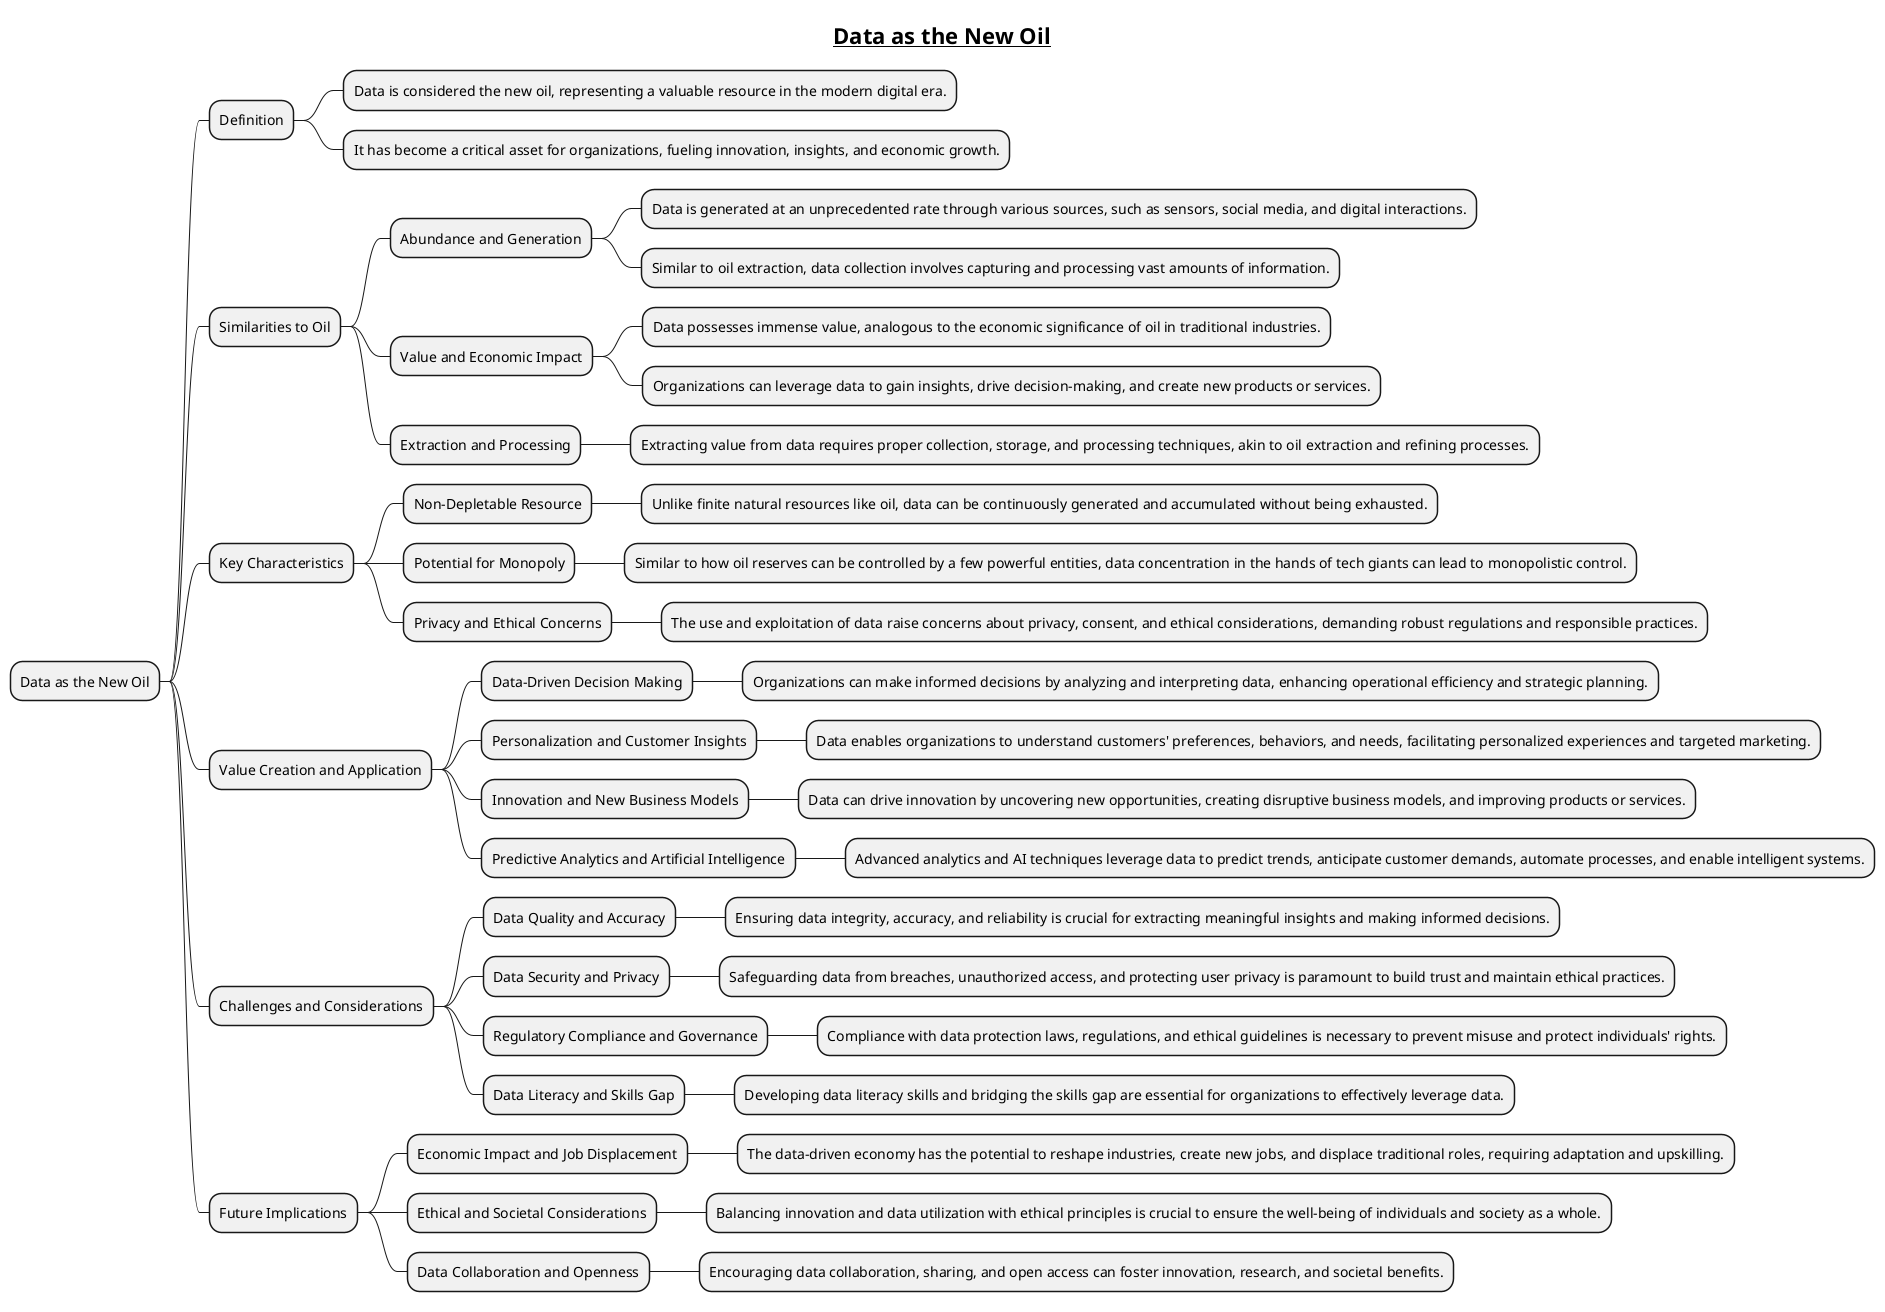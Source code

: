 @startmindmap
title =__Data as the New Oil__

* Data as the New Oil
** Definition
*** Data is considered the new oil, representing a valuable resource in the modern digital era.
*** It has become a critical asset for organizations, fueling innovation, insights, and economic growth.

** Similarities to Oil
*** Abundance and Generation
**** Data is generated at an unprecedented rate through various sources, such as sensors, social media, and digital interactions.
**** Similar to oil extraction, data collection involves capturing and processing vast amounts of information.

*** Value and Economic Impact
**** Data possesses immense value, analogous to the economic significance of oil in traditional industries.
**** Organizations can leverage data to gain insights, drive decision-making, and create new products or services.

*** Extraction and Processing
**** Extracting value from data requires proper collection, storage, and processing techniques, akin to oil extraction and refining processes.

** Key Characteristics
*** Non-Depletable Resource
**** Unlike finite natural resources like oil, data can be continuously generated and accumulated without being exhausted.

*** Potential for Monopoly
**** Similar to how oil reserves can be controlled by a few powerful entities, data concentration in the hands of tech giants can lead to monopolistic control.

*** Privacy and Ethical Concerns
**** The use and exploitation of data raise concerns about privacy, consent, and ethical considerations, demanding robust regulations and responsible practices.

** Value Creation and Application
*** Data-Driven Decision Making
**** Organizations can make informed decisions by analyzing and interpreting data, enhancing operational efficiency and strategic planning.

*** Personalization and Customer Insights
**** Data enables organizations to understand customers' preferences, behaviors, and needs, facilitating personalized experiences and targeted marketing.

*** Innovation and New Business Models
**** Data can drive innovation by uncovering new opportunities, creating disruptive business models, and improving products or services.

*** Predictive Analytics and Artificial Intelligence
**** Advanced analytics and AI techniques leverage data to predict trends, anticipate customer demands, automate processes, and enable intelligent systems.

** Challenges and Considerations
*** Data Quality and Accuracy
**** Ensuring data integrity, accuracy, and reliability is crucial for extracting meaningful insights and making informed decisions.

*** Data Security and Privacy
**** Safeguarding data from breaches, unauthorized access, and protecting user privacy is paramount to build trust and maintain ethical practices.

*** Regulatory Compliance and Governance
**** Compliance with data protection laws, regulations, and ethical guidelines is necessary to prevent misuse and protect individuals' rights.

*** Data Literacy and Skills Gap
**** Developing data literacy skills and bridging the skills gap are essential for organizations to effectively leverage data.

** Future Implications
*** Economic Impact and Job Displacement
**** The data-driven economy has the potential to reshape industries, create new jobs, and displace traditional roles, requiring adaptation and upskilling.

*** Ethical and Societal Considerations
**** Balancing innovation and data utilization with ethical principles is crucial to ensure the well-being of individuals and society as a whole.

*** Data Collaboration and Openness
**** Encouraging data collaboration, sharing, and open access can foster innovation, research, and societal benefits.

@endmindmap
